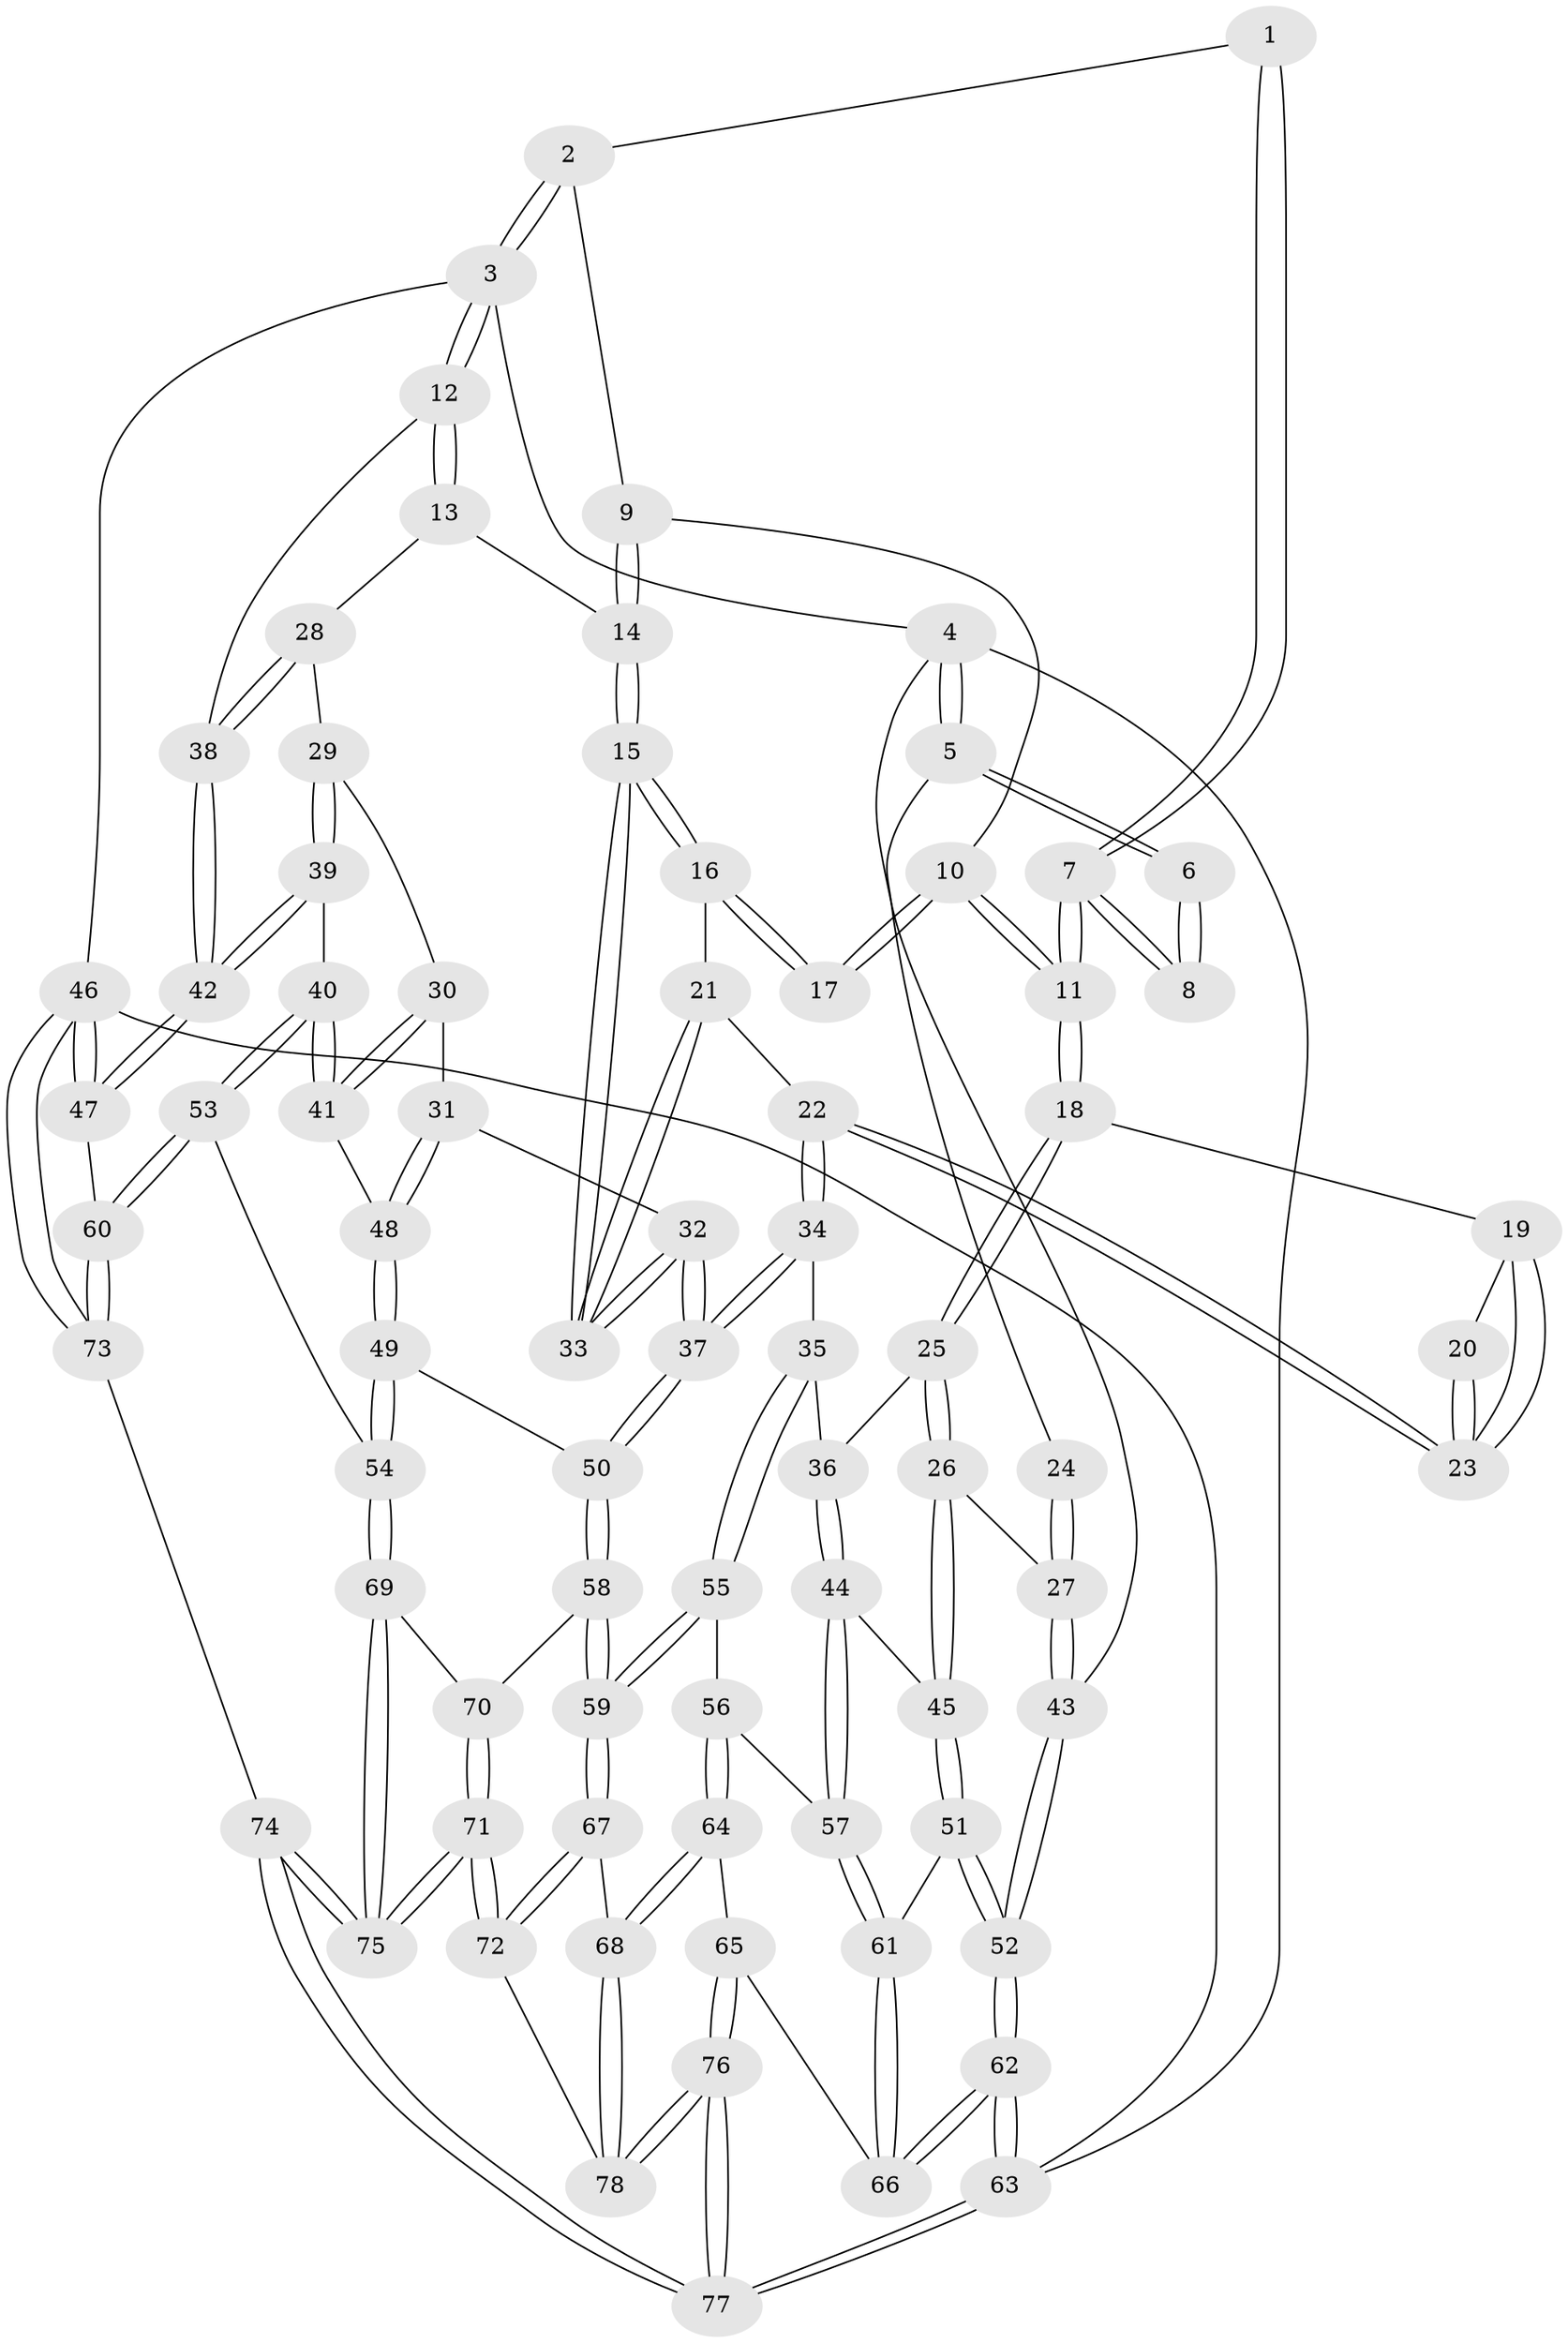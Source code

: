 // Generated by graph-tools (version 1.1) at 2025/27/03/15/25 16:27:56]
// undirected, 78 vertices, 192 edges
graph export_dot {
graph [start="1"]
  node [color=gray90,style=filled];
  1 [pos="+0.5396635573147228+0"];
  2 [pos="+0.7050772372956076+0"];
  3 [pos="+1+0"];
  4 [pos="+0+0"];
  5 [pos="+0+0"];
  6 [pos="+0.33994844794333323+0"];
  7 [pos="+0.310175482113502+0.17128933523282286"];
  8 [pos="+0.2530570950106128+0.15115677641187827"];
  9 [pos="+0.6912117822773108+0"];
  10 [pos="+0.570093370997532+0.10738501497552161"];
  11 [pos="+0.3224519121301442+0.18443931989198273"];
  12 [pos="+1+0"];
  13 [pos="+0.80566806646303+0.2628309625788263"];
  14 [pos="+0.7592297396079718+0.24296827591324477"];
  15 [pos="+0.6875266682502764+0.3053602150825713"];
  16 [pos="+0.5895646802213006+0.21279945404459064"];
  17 [pos="+0.5666293369481727+0.13571143337283997"];
  18 [pos="+0.3428210404961244+0.23266118636734773"];
  19 [pos="+0.4197292412998312+0.2553539927606426"];
  20 [pos="+0.5339929078403255+0.17989649273008623"];
  21 [pos="+0.5419691780313206+0.30988724434689535"];
  22 [pos="+0.5065452108306022+0.3183804576724758"];
  23 [pos="+0.5021909401932648+0.3128931179013054"];
  24 [pos="+0.2480388525772654+0.150873287847462"];
  25 [pos="+0.33168731538372737+0.2877663451982397"];
  26 [pos="+0.2007121497328567+0.39619793969557465"];
  27 [pos="+0.05912293324879462+0.30316161308224115"];
  28 [pos="+0.8787714902333412+0.3210071094826604"];
  29 [pos="+0.8806861241740184+0.32974484521719666"];
  30 [pos="+0.8016728547461631+0.38703409113350584"];
  31 [pos="+0.6814779825841717+0.382188093149883"];
  32 [pos="+0.6724353678842054+0.37137575525152444"];
  33 [pos="+0.6708516255534226+0.3395638151047962"];
  34 [pos="+0.48070184114024217+0.43426917102457135"];
  35 [pos="+0.45961289297864877+0.43777634538981536"];
  36 [pos="+0.37568430811641135+0.38519083934611453"];
  37 [pos="+0.5351482005627793+0.4679071438307418"];
  38 [pos="+1+0"];
  39 [pos="+0.9188333624422219+0.38701941914103954"];
  40 [pos="+0.8524405064645937+0.4842470965728178"];
  41 [pos="+0.7883947882140985+0.4557153443682365"];
  42 [pos="+1+0.489202052524526"];
  43 [pos="+0+0.31331854401331394"];
  44 [pos="+0.24673179175434296+0.48733598828851094"];
  45 [pos="+0.2093300422898266+0.4200324508422945"];
  46 [pos="+1+1"];
  47 [pos="+1+0.5735249890840534"];
  48 [pos="+0.7174021645779795+0.4679883487158925"];
  49 [pos="+0.7016594377396291+0.5363861386192443"];
  50 [pos="+0.5751913301181615+0.561461890907381"];
  51 [pos="+0.004495868968555614+0.5483192999297616"];
  52 [pos="+0+0.5061195704893976"];
  53 [pos="+0.8615663108137567+0.6171550220811999"];
  54 [pos="+0.8087631500959723+0.6366414758859856"];
  55 [pos="+0.3920051844577056+0.5174169642410013"];
  56 [pos="+0.2542980245496075+0.5312931619129715"];
  57 [pos="+0.25315037211029073+0.5303129601750332"];
  58 [pos="+0.5569651605989333+0.6106535802864622"];
  59 [pos="+0.46655086179445515+0.6796042180394966"];
  60 [pos="+0.9616604202958792+0.6329492293921871"];
  61 [pos="+0.10244748315196256+0.5864148168041485"];
  62 [pos="+0+1"];
  63 [pos="+0+1"];
  64 [pos="+0.3160373001899499+0.7331104198646097"];
  65 [pos="+0.2296951457939628+0.7558792830327873"];
  66 [pos="+0.14687574691423644+0.7337766853577153"];
  67 [pos="+0.4178722426134138+0.7639376079965935"];
  68 [pos="+0.39219539506727025+0.7634512719469111"];
  69 [pos="+0.786142637804429+0.6721889209149642"];
  70 [pos="+0.6316587256315912+0.6696456746863855"];
  71 [pos="+0.6395521151774344+0.9800994253404184"];
  72 [pos="+0.5127197167973817+0.8661269787433309"];
  73 [pos="+0.8596260623041588+1"];
  74 [pos="+0.728463437105183+1"];
  75 [pos="+0.7160582968736026+1"];
  76 [pos="+0.06419014283516337+1"];
  77 [pos="+0.03539388485893718+1"];
  78 [pos="+0.2325052668097067+1"];
  1 -- 2;
  1 -- 7;
  1 -- 7;
  2 -- 3;
  2 -- 3;
  2 -- 9;
  3 -- 4;
  3 -- 12;
  3 -- 12;
  3 -- 46;
  4 -- 5;
  4 -- 5;
  4 -- 43;
  4 -- 63;
  5 -- 6;
  5 -- 6;
  5 -- 24;
  6 -- 8;
  6 -- 8;
  7 -- 8;
  7 -- 8;
  7 -- 11;
  7 -- 11;
  9 -- 10;
  9 -- 14;
  9 -- 14;
  10 -- 11;
  10 -- 11;
  10 -- 17;
  10 -- 17;
  11 -- 18;
  11 -- 18;
  12 -- 13;
  12 -- 13;
  12 -- 38;
  13 -- 14;
  13 -- 28;
  14 -- 15;
  14 -- 15;
  15 -- 16;
  15 -- 16;
  15 -- 33;
  15 -- 33;
  16 -- 17;
  16 -- 17;
  16 -- 21;
  18 -- 19;
  18 -- 25;
  18 -- 25;
  19 -- 20;
  19 -- 23;
  19 -- 23;
  20 -- 23;
  20 -- 23;
  21 -- 22;
  21 -- 33;
  21 -- 33;
  22 -- 23;
  22 -- 23;
  22 -- 34;
  22 -- 34;
  24 -- 27;
  24 -- 27;
  25 -- 26;
  25 -- 26;
  25 -- 36;
  26 -- 27;
  26 -- 45;
  26 -- 45;
  27 -- 43;
  27 -- 43;
  28 -- 29;
  28 -- 38;
  28 -- 38;
  29 -- 30;
  29 -- 39;
  29 -- 39;
  30 -- 31;
  30 -- 41;
  30 -- 41;
  31 -- 32;
  31 -- 48;
  31 -- 48;
  32 -- 33;
  32 -- 33;
  32 -- 37;
  32 -- 37;
  34 -- 35;
  34 -- 37;
  34 -- 37;
  35 -- 36;
  35 -- 55;
  35 -- 55;
  36 -- 44;
  36 -- 44;
  37 -- 50;
  37 -- 50;
  38 -- 42;
  38 -- 42;
  39 -- 40;
  39 -- 42;
  39 -- 42;
  40 -- 41;
  40 -- 41;
  40 -- 53;
  40 -- 53;
  41 -- 48;
  42 -- 47;
  42 -- 47;
  43 -- 52;
  43 -- 52;
  44 -- 45;
  44 -- 57;
  44 -- 57;
  45 -- 51;
  45 -- 51;
  46 -- 47;
  46 -- 47;
  46 -- 73;
  46 -- 73;
  46 -- 63;
  47 -- 60;
  48 -- 49;
  48 -- 49;
  49 -- 50;
  49 -- 54;
  49 -- 54;
  50 -- 58;
  50 -- 58;
  51 -- 52;
  51 -- 52;
  51 -- 61;
  52 -- 62;
  52 -- 62;
  53 -- 54;
  53 -- 60;
  53 -- 60;
  54 -- 69;
  54 -- 69;
  55 -- 56;
  55 -- 59;
  55 -- 59;
  56 -- 57;
  56 -- 64;
  56 -- 64;
  57 -- 61;
  57 -- 61;
  58 -- 59;
  58 -- 59;
  58 -- 70;
  59 -- 67;
  59 -- 67;
  60 -- 73;
  60 -- 73;
  61 -- 66;
  61 -- 66;
  62 -- 63;
  62 -- 63;
  62 -- 66;
  62 -- 66;
  63 -- 77;
  63 -- 77;
  64 -- 65;
  64 -- 68;
  64 -- 68;
  65 -- 66;
  65 -- 76;
  65 -- 76;
  67 -- 68;
  67 -- 72;
  67 -- 72;
  68 -- 78;
  68 -- 78;
  69 -- 70;
  69 -- 75;
  69 -- 75;
  70 -- 71;
  70 -- 71;
  71 -- 72;
  71 -- 72;
  71 -- 75;
  71 -- 75;
  72 -- 78;
  73 -- 74;
  74 -- 75;
  74 -- 75;
  74 -- 77;
  74 -- 77;
  76 -- 77;
  76 -- 77;
  76 -- 78;
  76 -- 78;
}
